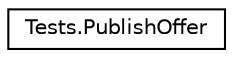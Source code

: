 digraph "Graphical Class Hierarchy"
{
 // INTERACTIVE_SVG=YES
 // LATEX_PDF_SIZE
  edge [fontname="Helvetica",fontsize="10",labelfontname="Helvetica",labelfontsize="10"];
  node [fontname="Helvetica",fontsize="10",shape=record];
  rankdir="LR";
  Node0 [label="Tests.PublishOffer",height=0.2,width=0.4,color="black", fillcolor="white", style="filled",URL="$classTests_1_1PublishOffer.html",tooltip="Prueba de la clase Offer."];
}
